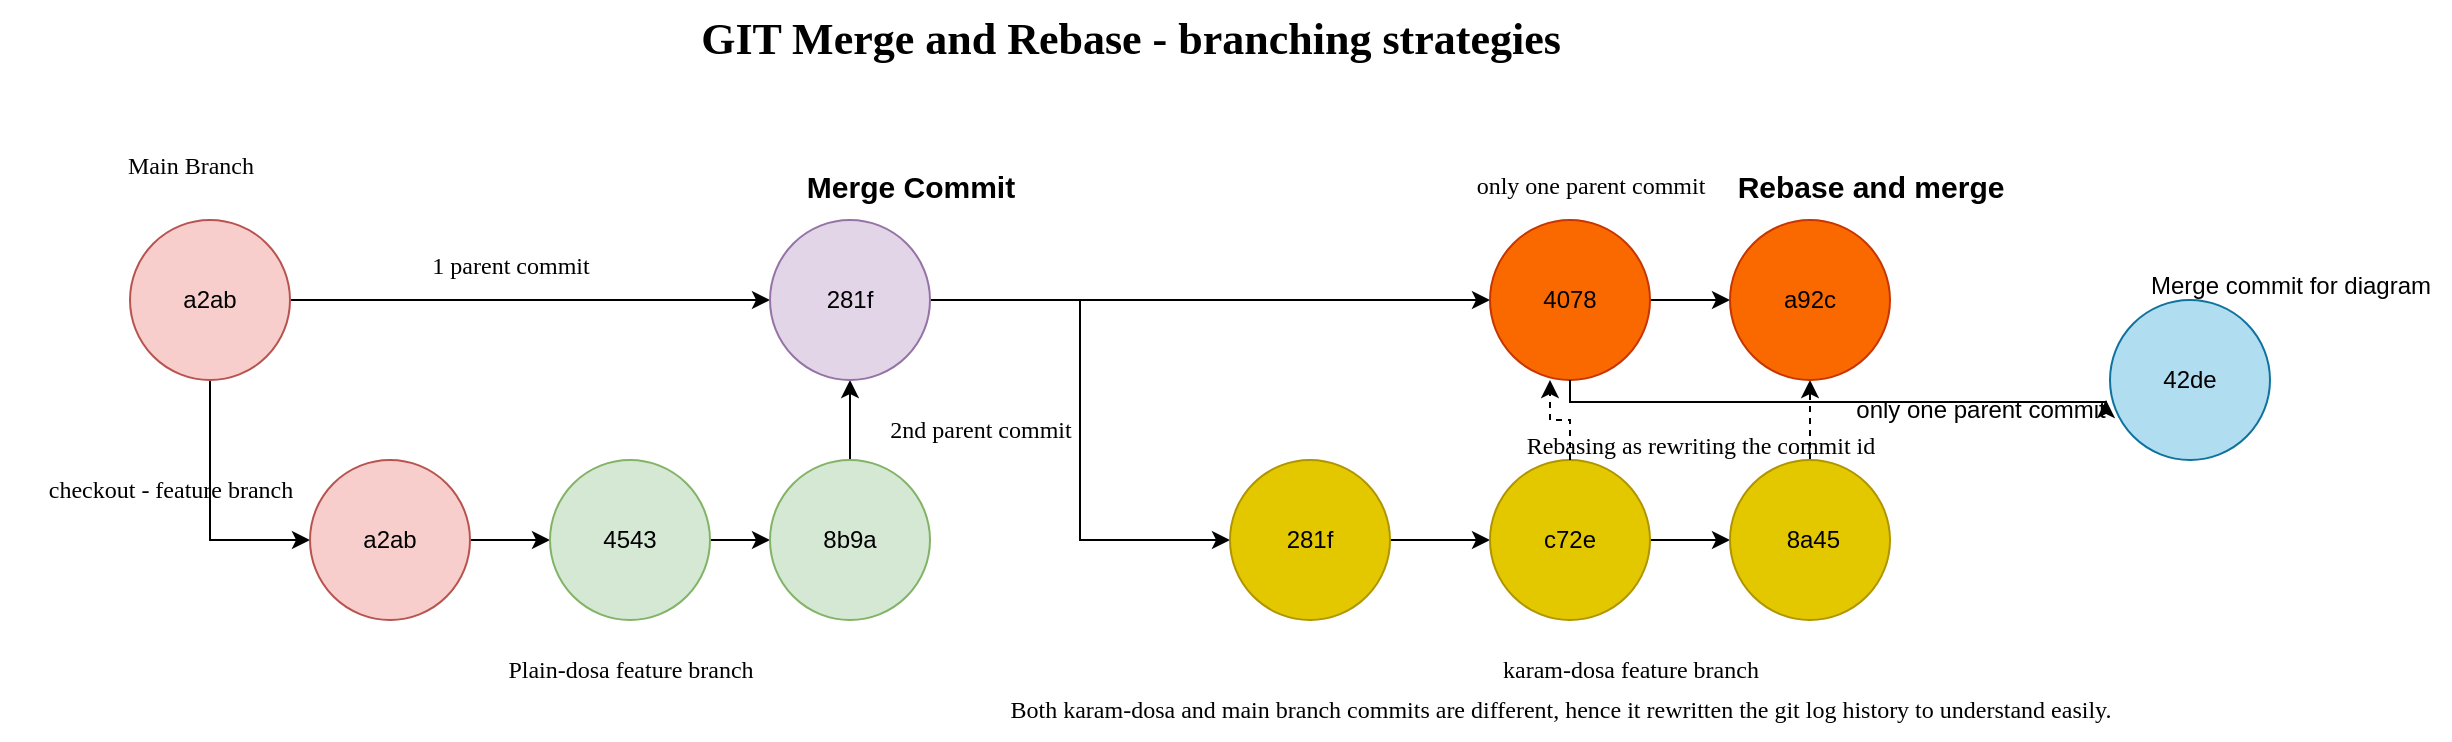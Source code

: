 <mxfile version="24.7.17">
  <diagram name="Page-1" id="_MOfz4CWDkeIDxNGwslW">
    <mxGraphModel dx="1615" dy="2055" grid="1" gridSize="10" guides="1" tooltips="1" connect="1" arrows="1" fold="1" page="1" pageScale="1" pageWidth="850" pageHeight="1100" math="0" shadow="0">
      <root>
        <mxCell id="0" />
        <mxCell id="1" parent="0" />
        <mxCell id="TscvM94I08H2y6i6epuT-3" style="edgeStyle=orthogonalEdgeStyle;rounded=0;orthogonalLoop=1;jettySize=auto;html=1;entryX=0;entryY=0.5;entryDx=0;entryDy=0;" edge="1" parent="1" target="TscvM94I08H2y6i6epuT-2">
          <mxGeometry relative="1" as="geometry">
            <mxPoint x="130" y="140" as="sourcePoint" />
            <mxPoint x="140" y="260" as="targetPoint" />
            <Array as="points">
              <mxPoint x="130" y="141" />
              <mxPoint x="150" y="141" />
              <mxPoint x="150" y="240" />
            </Array>
          </mxGeometry>
        </mxCell>
        <mxCell id="TscvM94I08H2y6i6epuT-10" style="edgeStyle=orthogonalEdgeStyle;rounded=0;orthogonalLoop=1;jettySize=auto;html=1;" edge="1" parent="1" source="TscvM94I08H2y6i6epuT-1" target="TscvM94I08H2y6i6epuT-9">
          <mxGeometry relative="1" as="geometry" />
        </mxCell>
        <mxCell id="TscvM94I08H2y6i6epuT-1" value="a2ab" style="ellipse;whiteSpace=wrap;html=1;aspect=fixed;fillColor=#f8cecc;strokeColor=#b85450;" vertex="1" parent="1">
          <mxGeometry x="110" y="80" width="80" height="80" as="geometry" />
        </mxCell>
        <mxCell id="TscvM94I08H2y6i6epuT-5" value="" style="edgeStyle=orthogonalEdgeStyle;rounded=0;orthogonalLoop=1;jettySize=auto;html=1;" edge="1" parent="1" source="TscvM94I08H2y6i6epuT-2" target="TscvM94I08H2y6i6epuT-4">
          <mxGeometry relative="1" as="geometry" />
        </mxCell>
        <mxCell id="TscvM94I08H2y6i6epuT-2" value="a2ab" style="ellipse;whiteSpace=wrap;html=1;aspect=fixed;fillColor=#f8cecc;strokeColor=#b85450;" vertex="1" parent="1">
          <mxGeometry x="200" y="200" width="80" height="80" as="geometry" />
        </mxCell>
        <mxCell id="TscvM94I08H2y6i6epuT-7" value="" style="edgeStyle=orthogonalEdgeStyle;rounded=0;orthogonalLoop=1;jettySize=auto;html=1;" edge="1" parent="1" source="TscvM94I08H2y6i6epuT-4" target="TscvM94I08H2y6i6epuT-6">
          <mxGeometry relative="1" as="geometry" />
        </mxCell>
        <mxCell id="TscvM94I08H2y6i6epuT-4" value="4543" style="ellipse;whiteSpace=wrap;html=1;aspect=fixed;fillColor=#d5e8d4;strokeColor=#82b366;" vertex="1" parent="1">
          <mxGeometry x="320" y="200" width="80" height="80" as="geometry" />
        </mxCell>
        <mxCell id="TscvM94I08H2y6i6epuT-31" value="" style="edgeStyle=orthogonalEdgeStyle;rounded=0;orthogonalLoop=1;jettySize=auto;html=1;" edge="1" parent="1" source="TscvM94I08H2y6i6epuT-6" target="TscvM94I08H2y6i6epuT-9">
          <mxGeometry relative="1" as="geometry" />
        </mxCell>
        <mxCell id="TscvM94I08H2y6i6epuT-6" value="8b9a" style="ellipse;whiteSpace=wrap;html=1;aspect=fixed;fillColor=#d5e8d4;strokeColor=#82b366;" vertex="1" parent="1">
          <mxGeometry x="430" y="200" width="80" height="80" as="geometry" />
        </mxCell>
        <mxCell id="TscvM94I08H2y6i6epuT-8" value="checkout - feature branch" style="text;html=1;align=center;verticalAlign=middle;resizable=0;points=[];autosize=1;strokeColor=none;fillColor=none;fontStyle=0;fontFamily=Comic Sans MS;" vertex="1" parent="1">
          <mxGeometry x="45" y="200" width="170" height="30" as="geometry" />
        </mxCell>
        <mxCell id="TscvM94I08H2y6i6epuT-16" style="edgeStyle=orthogonalEdgeStyle;rounded=0;orthogonalLoop=1;jettySize=auto;html=1;entryX=0;entryY=0.5;entryDx=0;entryDy=0;" edge="1" parent="1" source="TscvM94I08H2y6i6epuT-9" target="TscvM94I08H2y6i6epuT-15">
          <mxGeometry relative="1" as="geometry" />
        </mxCell>
        <mxCell id="TscvM94I08H2y6i6epuT-25" style="edgeStyle=orthogonalEdgeStyle;rounded=0;orthogonalLoop=1;jettySize=auto;html=1;entryX=0;entryY=0.5;entryDx=0;entryDy=0;" edge="1" parent="1" source="TscvM94I08H2y6i6epuT-9" target="TscvM94I08H2y6i6epuT-24">
          <mxGeometry relative="1" as="geometry" />
        </mxCell>
        <mxCell id="TscvM94I08H2y6i6epuT-9" value="281f" style="ellipse;whiteSpace=wrap;html=1;aspect=fixed;fillColor=#e1d5e7;strokeColor=#9673a6;" vertex="1" parent="1">
          <mxGeometry x="430" y="80" width="80" height="80" as="geometry" />
        </mxCell>
        <mxCell id="TscvM94I08H2y6i6epuT-12" value="1 parent commit" style="text;html=1;align=center;verticalAlign=middle;resizable=0;points=[];autosize=1;strokeColor=none;fillColor=none;fontFamily=Comic Sans MS;" vertex="1" parent="1">
          <mxGeometry x="245" y="88" width="110" height="30" as="geometry" />
        </mxCell>
        <mxCell id="TscvM94I08H2y6i6epuT-13" value="2nd parent commit" style="text;html=1;align=center;verticalAlign=middle;resizable=0;points=[];autosize=1;strokeColor=none;fillColor=none;fontFamily=Comic Sans MS;" vertex="1" parent="1">
          <mxGeometry x="470" y="170" width="130" height="30" as="geometry" />
        </mxCell>
        <mxCell id="TscvM94I08H2y6i6epuT-14" value="Merge Commit" style="text;html=1;align=center;verticalAlign=middle;resizable=0;points=[];autosize=1;strokeColor=none;fillColor=none;fontStyle=1;fontSize=15;" vertex="1" parent="1">
          <mxGeometry x="440" y="48" width="120" height="30" as="geometry" />
        </mxCell>
        <mxCell id="TscvM94I08H2y6i6epuT-21" value="" style="edgeStyle=orthogonalEdgeStyle;rounded=0;orthogonalLoop=1;jettySize=auto;html=1;" edge="1" parent="1" source="TscvM94I08H2y6i6epuT-15" target="TscvM94I08H2y6i6epuT-20">
          <mxGeometry relative="1" as="geometry" />
        </mxCell>
        <mxCell id="TscvM94I08H2y6i6epuT-15" value="281f" style="ellipse;whiteSpace=wrap;html=1;aspect=fixed;fillColor=#e3c800;fontColor=#000000;strokeColor=#B09500;" vertex="1" parent="1">
          <mxGeometry x="660" y="200" width="80" height="80" as="geometry" />
        </mxCell>
        <mxCell id="TscvM94I08H2y6i6epuT-17" value="Main Branch" style="text;html=1;align=center;verticalAlign=middle;resizable=0;points=[];autosize=1;strokeColor=none;fillColor=none;fontFamily=Comic Sans MS;" vertex="1" parent="1">
          <mxGeometry x="95" y="38" width="90" height="30" as="geometry" />
        </mxCell>
        <mxCell id="TscvM94I08H2y6i6epuT-18" value="Plain-dosa feature branch" style="text;html=1;align=center;verticalAlign=middle;resizable=0;points=[];autosize=1;strokeColor=none;fillColor=none;fontFamily=Comic Sans MS;" vertex="1" parent="1">
          <mxGeometry x="275" y="290" width="170" height="30" as="geometry" />
        </mxCell>
        <mxCell id="TscvM94I08H2y6i6epuT-19" value="karam-dosa feature branch" style="text;html=1;align=center;verticalAlign=middle;resizable=0;points=[];autosize=1;strokeColor=none;fillColor=none;fontFamily=Comic Sans MS;" vertex="1" parent="1">
          <mxGeometry x="770" y="290" width="180" height="30" as="geometry" />
        </mxCell>
        <mxCell id="TscvM94I08H2y6i6epuT-23" value="" style="edgeStyle=orthogonalEdgeStyle;rounded=0;orthogonalLoop=1;jettySize=auto;html=1;" edge="1" parent="1" source="TscvM94I08H2y6i6epuT-20" target="TscvM94I08H2y6i6epuT-22">
          <mxGeometry relative="1" as="geometry" />
        </mxCell>
        <mxCell id="TscvM94I08H2y6i6epuT-20" value="c72e" style="ellipse;whiteSpace=wrap;html=1;aspect=fixed;fillColor=#e3c800;fontColor=#000000;strokeColor=#B09500;" vertex="1" parent="1">
          <mxGeometry x="790" y="200" width="80" height="80" as="geometry" />
        </mxCell>
        <mxCell id="TscvM94I08H2y6i6epuT-41" style="edgeStyle=orthogonalEdgeStyle;rounded=0;orthogonalLoop=1;jettySize=auto;html=1;entryX=0.5;entryY=1;entryDx=0;entryDy=0;dashed=1;" edge="1" parent="1" source="TscvM94I08H2y6i6epuT-22" target="TscvM94I08H2y6i6epuT-26">
          <mxGeometry relative="1" as="geometry" />
        </mxCell>
        <mxCell id="TscvM94I08H2y6i6epuT-22" value="&amp;nbsp;8a45" style="ellipse;whiteSpace=wrap;html=1;aspect=fixed;fillColor=#e3c800;fontColor=#000000;strokeColor=#B09500;" vertex="1" parent="1">
          <mxGeometry x="910" y="200" width="80" height="80" as="geometry" />
        </mxCell>
        <mxCell id="TscvM94I08H2y6i6epuT-27" value="" style="edgeStyle=orthogonalEdgeStyle;rounded=0;orthogonalLoop=1;jettySize=auto;html=1;" edge="1" parent="1" source="TscvM94I08H2y6i6epuT-24" target="TscvM94I08H2y6i6epuT-26">
          <mxGeometry relative="1" as="geometry" />
        </mxCell>
        <mxCell id="TscvM94I08H2y6i6epuT-24" value="4078" style="ellipse;whiteSpace=wrap;html=1;aspect=fixed;fillColor=#fa6800;fontColor=#000000;strokeColor=#C73500;" vertex="1" parent="1">
          <mxGeometry x="790" y="80" width="80" height="80" as="geometry" />
        </mxCell>
        <mxCell id="TscvM94I08H2y6i6epuT-26" value="a92c" style="ellipse;whiteSpace=wrap;html=1;aspect=fixed;fillColor=#fa6800;fontColor=#000000;strokeColor=#C73500;" vertex="1" parent="1">
          <mxGeometry x="910" y="80" width="80" height="80" as="geometry" />
        </mxCell>
        <mxCell id="TscvM94I08H2y6i6epuT-28" value="Rebase and merge" style="text;html=1;align=center;verticalAlign=middle;resizable=0;points=[];autosize=1;strokeColor=none;fillColor=none;fontStyle=1;fontSize=15;" vertex="1" parent="1">
          <mxGeometry x="905" y="48" width="150" height="30" as="geometry" />
        </mxCell>
        <mxCell id="TscvM94I08H2y6i6epuT-29" value="only one parent commit" style="text;html=1;align=center;verticalAlign=middle;resizable=0;points=[];autosize=1;strokeColor=none;fillColor=none;fontFamily=Comic Sans MS;" vertex="1" parent="1">
          <mxGeometry x="765" y="48" width="150" height="30" as="geometry" />
        </mxCell>
        <mxCell id="TscvM94I08H2y6i6epuT-30" value="Both karam-dosa and main branch commits are different, hence it rewritten the git log history to understand easily." style="text;html=1;align=center;verticalAlign=middle;resizable=0;points=[];autosize=1;strokeColor=none;fillColor=none;fontFamily=Comic Sans MS;" vertex="1" parent="1">
          <mxGeometry x="490" y="310" width="670" height="30" as="geometry" />
        </mxCell>
        <mxCell id="TscvM94I08H2y6i6epuT-32" value="GIT Merge and Rebase - branching strategies" style="text;html=1;align=center;verticalAlign=middle;resizable=0;points=[];autosize=1;strokeColor=none;fillColor=none;fontFamily=Times New Roman;fontStyle=1;fontSize=22;" vertex="1" parent="1">
          <mxGeometry x="400" y="-30" width="420" height="40" as="geometry" />
        </mxCell>
        <mxCell id="TscvM94I08H2y6i6epuT-33" value="42de" style="ellipse;whiteSpace=wrap;html=1;aspect=fixed;fillColor=#b1ddf0;strokeColor=#10739e;" vertex="1" parent="1">
          <mxGeometry x="1100" y="120" width="80" height="80" as="geometry" />
        </mxCell>
        <mxCell id="TscvM94I08H2y6i6epuT-37" style="edgeStyle=orthogonalEdgeStyle;rounded=0;orthogonalLoop=1;jettySize=auto;html=1;" edge="1" parent="1" source="TscvM94I08H2y6i6epuT-24">
          <mxGeometry relative="1" as="geometry">
            <mxPoint x="1098" y="170" as="targetPoint" />
            <Array as="points">
              <mxPoint x="830" y="171" />
            </Array>
          </mxGeometry>
        </mxCell>
        <mxCell id="TscvM94I08H2y6i6epuT-38" value="Merge commit for diagram" style="text;html=1;align=center;verticalAlign=middle;resizable=0;points=[];autosize=1;strokeColor=none;fillColor=none;" vertex="1" parent="1">
          <mxGeometry x="1110" y="98" width="160" height="30" as="geometry" />
        </mxCell>
        <mxCell id="TscvM94I08H2y6i6epuT-39" value="only one parent commit" style="text;html=1;align=center;verticalAlign=middle;resizable=0;points=[];autosize=1;strokeColor=none;fillColor=none;" vertex="1" parent="1">
          <mxGeometry x="960" y="160" width="150" height="30" as="geometry" />
        </mxCell>
        <mxCell id="TscvM94I08H2y6i6epuT-40" style="edgeStyle=orthogonalEdgeStyle;rounded=0;orthogonalLoop=1;jettySize=auto;html=1;entryX=0.375;entryY=1;entryDx=0;entryDy=0;entryPerimeter=0;dashed=1;" edge="1" parent="1" source="TscvM94I08H2y6i6epuT-20" target="TscvM94I08H2y6i6epuT-24">
          <mxGeometry relative="1" as="geometry" />
        </mxCell>
        <mxCell id="TscvM94I08H2y6i6epuT-42" value="Rebasing as rewriting the commit id" style="text;html=1;align=center;verticalAlign=middle;resizable=0;points=[];autosize=1;strokeColor=none;fillColor=none;fontFamily=Comic Sans MS;" vertex="1" parent="1">
          <mxGeometry x="785" y="178" width="220" height="30" as="geometry" />
        </mxCell>
      </root>
    </mxGraphModel>
  </diagram>
</mxfile>
